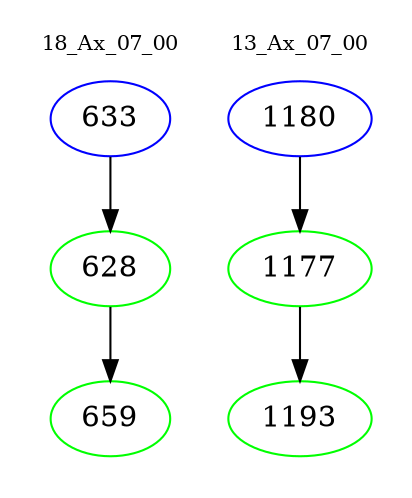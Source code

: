 digraph{
subgraph cluster_0 {
color = white
label = "18_Ax_07_00";
fontsize=10;
T0_633 [label="633", color="blue"]
T0_633 -> T0_628 [color="black"]
T0_628 [label="628", color="green"]
T0_628 -> T0_659 [color="black"]
T0_659 [label="659", color="green"]
}
subgraph cluster_1 {
color = white
label = "13_Ax_07_00";
fontsize=10;
T1_1180 [label="1180", color="blue"]
T1_1180 -> T1_1177 [color="black"]
T1_1177 [label="1177", color="green"]
T1_1177 -> T1_1193 [color="black"]
T1_1193 [label="1193", color="green"]
}
}

